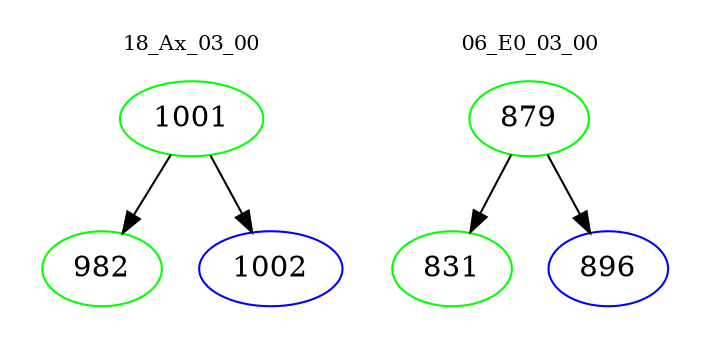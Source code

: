 digraph{
subgraph cluster_0 {
color = white
label = "18_Ax_03_00";
fontsize=10;
T0_1001 [label="1001", color="green"]
T0_1001 -> T0_982 [color="black"]
T0_982 [label="982", color="green"]
T0_1001 -> T0_1002 [color="black"]
T0_1002 [label="1002", color="blue"]
}
subgraph cluster_1 {
color = white
label = "06_E0_03_00";
fontsize=10;
T1_879 [label="879", color="green"]
T1_879 -> T1_831 [color="black"]
T1_831 [label="831", color="green"]
T1_879 -> T1_896 [color="black"]
T1_896 [label="896", color="blue"]
}
}
